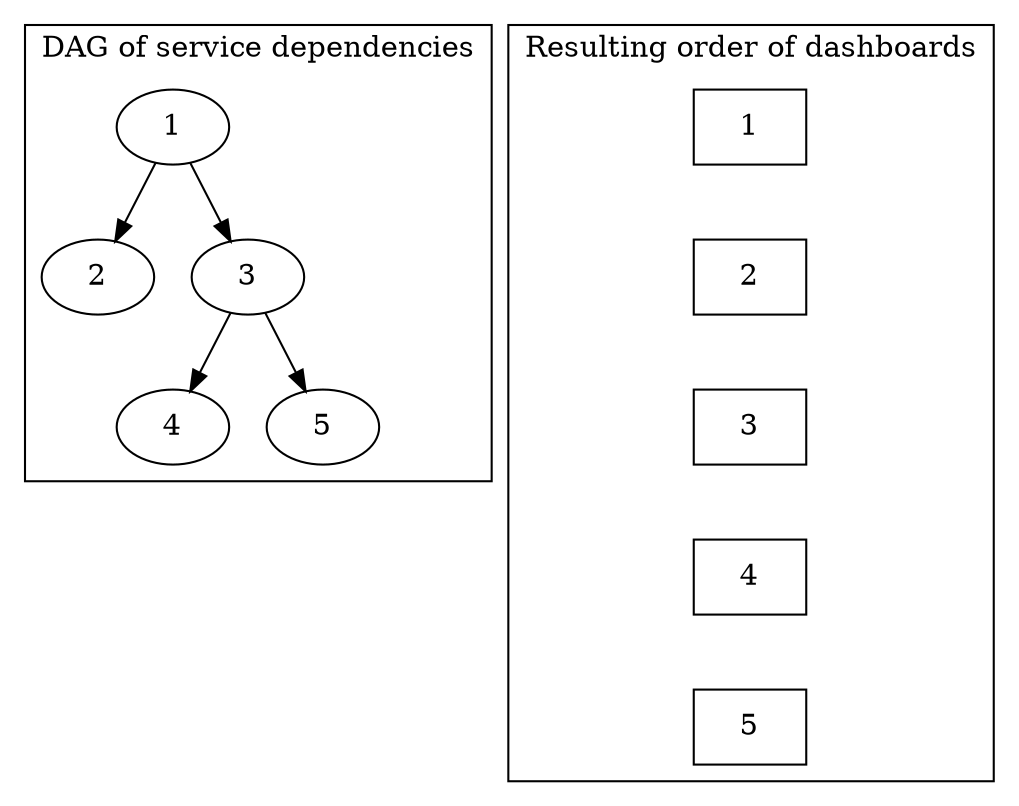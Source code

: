 digraph {
	subgraph cluster01 {
		label = "DAG of service dependencies";

		1->2;
		1->3;

		3->4;
		3->5;
	}

	subgraph cluster02 {
		label = "Resulting order of dashboards";
		node [ shape = box ];
		edge [ style = invis ];

		d1 [ label = 1 ];
		d2 [ label = 2 ];
		d3 [ label = 3 ];
		d4 [ label = 4 ];
		d5 [ label = 5 ];

		d1->d2;
		d2->d3;
		d3->d4;
		d4->d5;
	}
}

